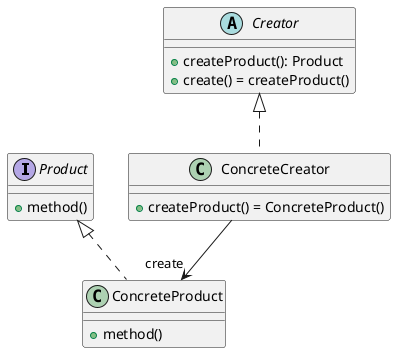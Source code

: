 @startuml

interface Product{
    + method()
}

abstract Creator{
    + createProduct(): Product
    + create() = createProduct()
}

class ConcreteProduct{
    + method()
}

class ConcreteCreator{
    + createProduct() = ConcreteProduct()
}

Product <|.. ConcreteProduct
Creator <|.. ConcreteCreator

ConcreteCreator --> "create" ConcreteProduct

@enduml